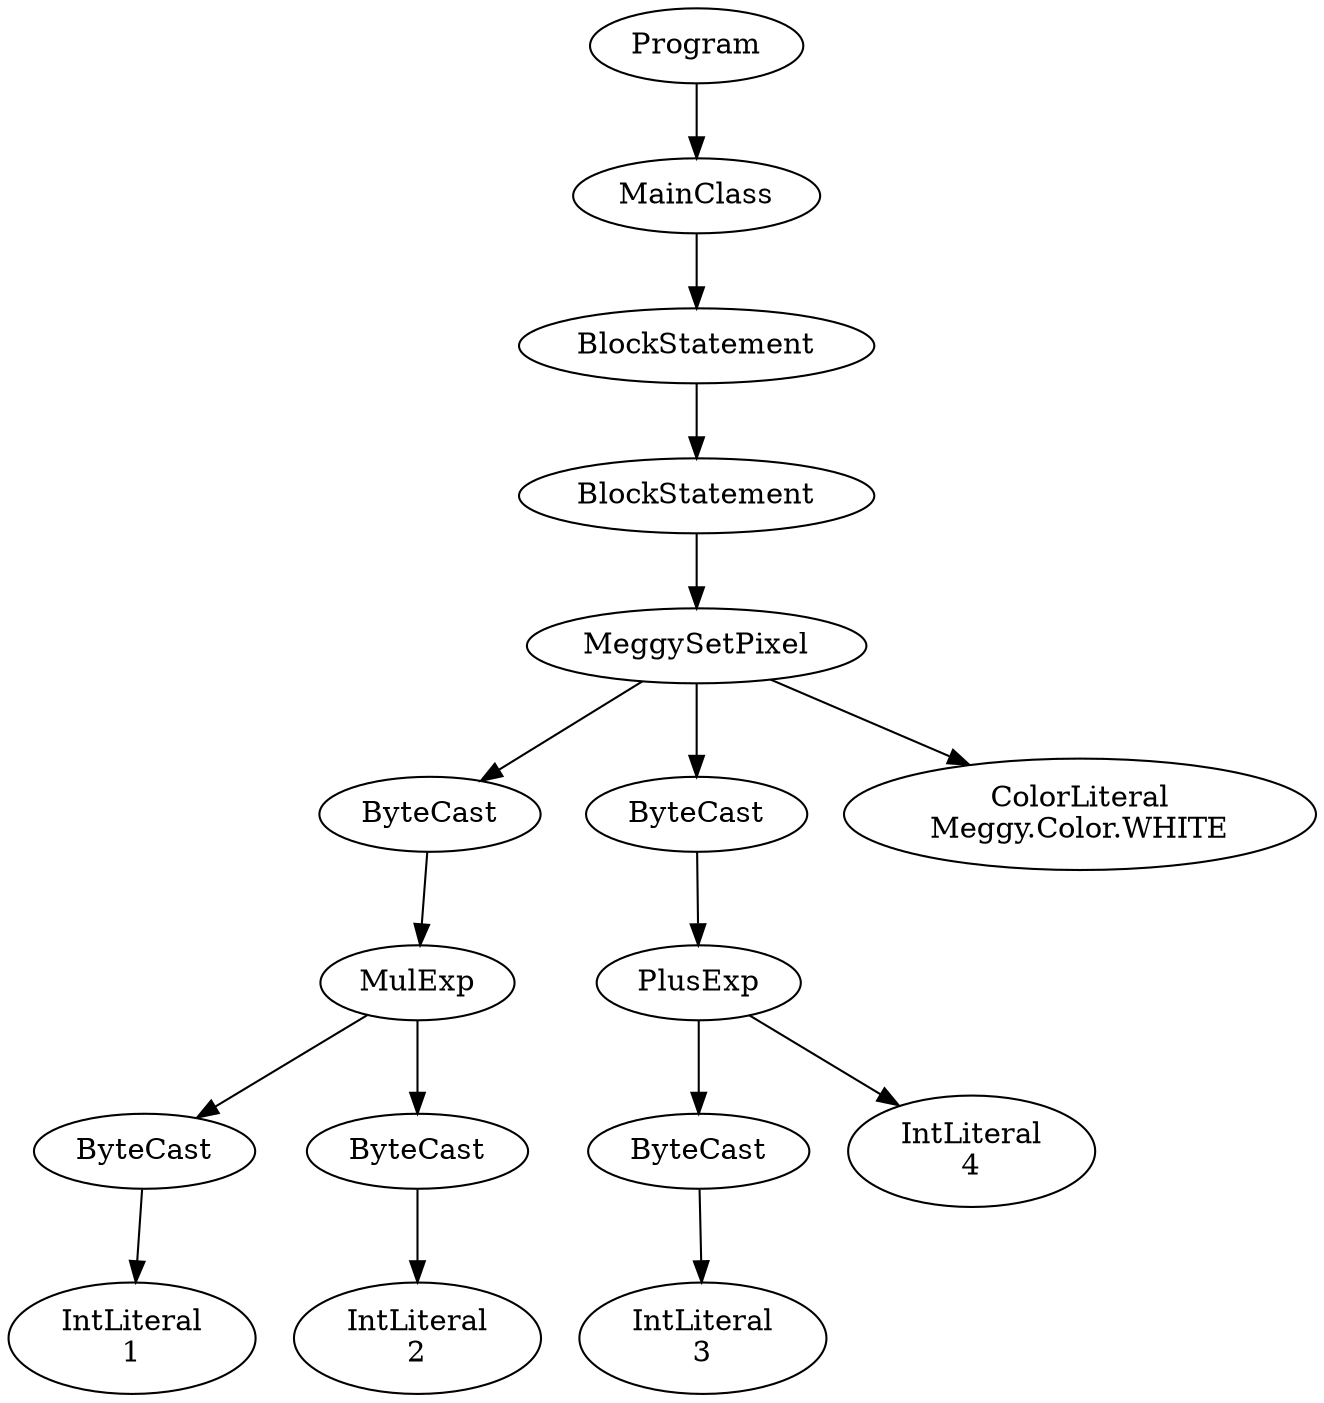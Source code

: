 digraph ASTGraph {
0 [ label="Program" ];
1 [ label="MainClass" ];
0 -> 1
2 [ label="BlockStatement" ];
1 -> 2
3 [ label="BlockStatement" ];
2 -> 3
4 [ label="MeggySetPixel" ];
3 -> 4
5 [ label="ByteCast" ];
4 -> 5
6 [ label="MulExp" ];
5 -> 6
7 [ label="ByteCast" ];
6 -> 7
8 [ label="IntLiteral\n1" ];
7 -> 8
9 [ label="ByteCast" ];
6 -> 9
10 [ label="IntLiteral\n2" ];
9 -> 10
11 [ label="ByteCast" ];
4 -> 11
12 [ label="PlusExp" ];
11 -> 12
13 [ label="ByteCast" ];
12 -> 13
14 [ label="IntLiteral\n3" ];
13 -> 14
15 [ label="IntLiteral\n4" ];
12 -> 15
16 [ label="ColorLiteral\nMeggy.Color.WHITE" ];
4 -> 16
}
